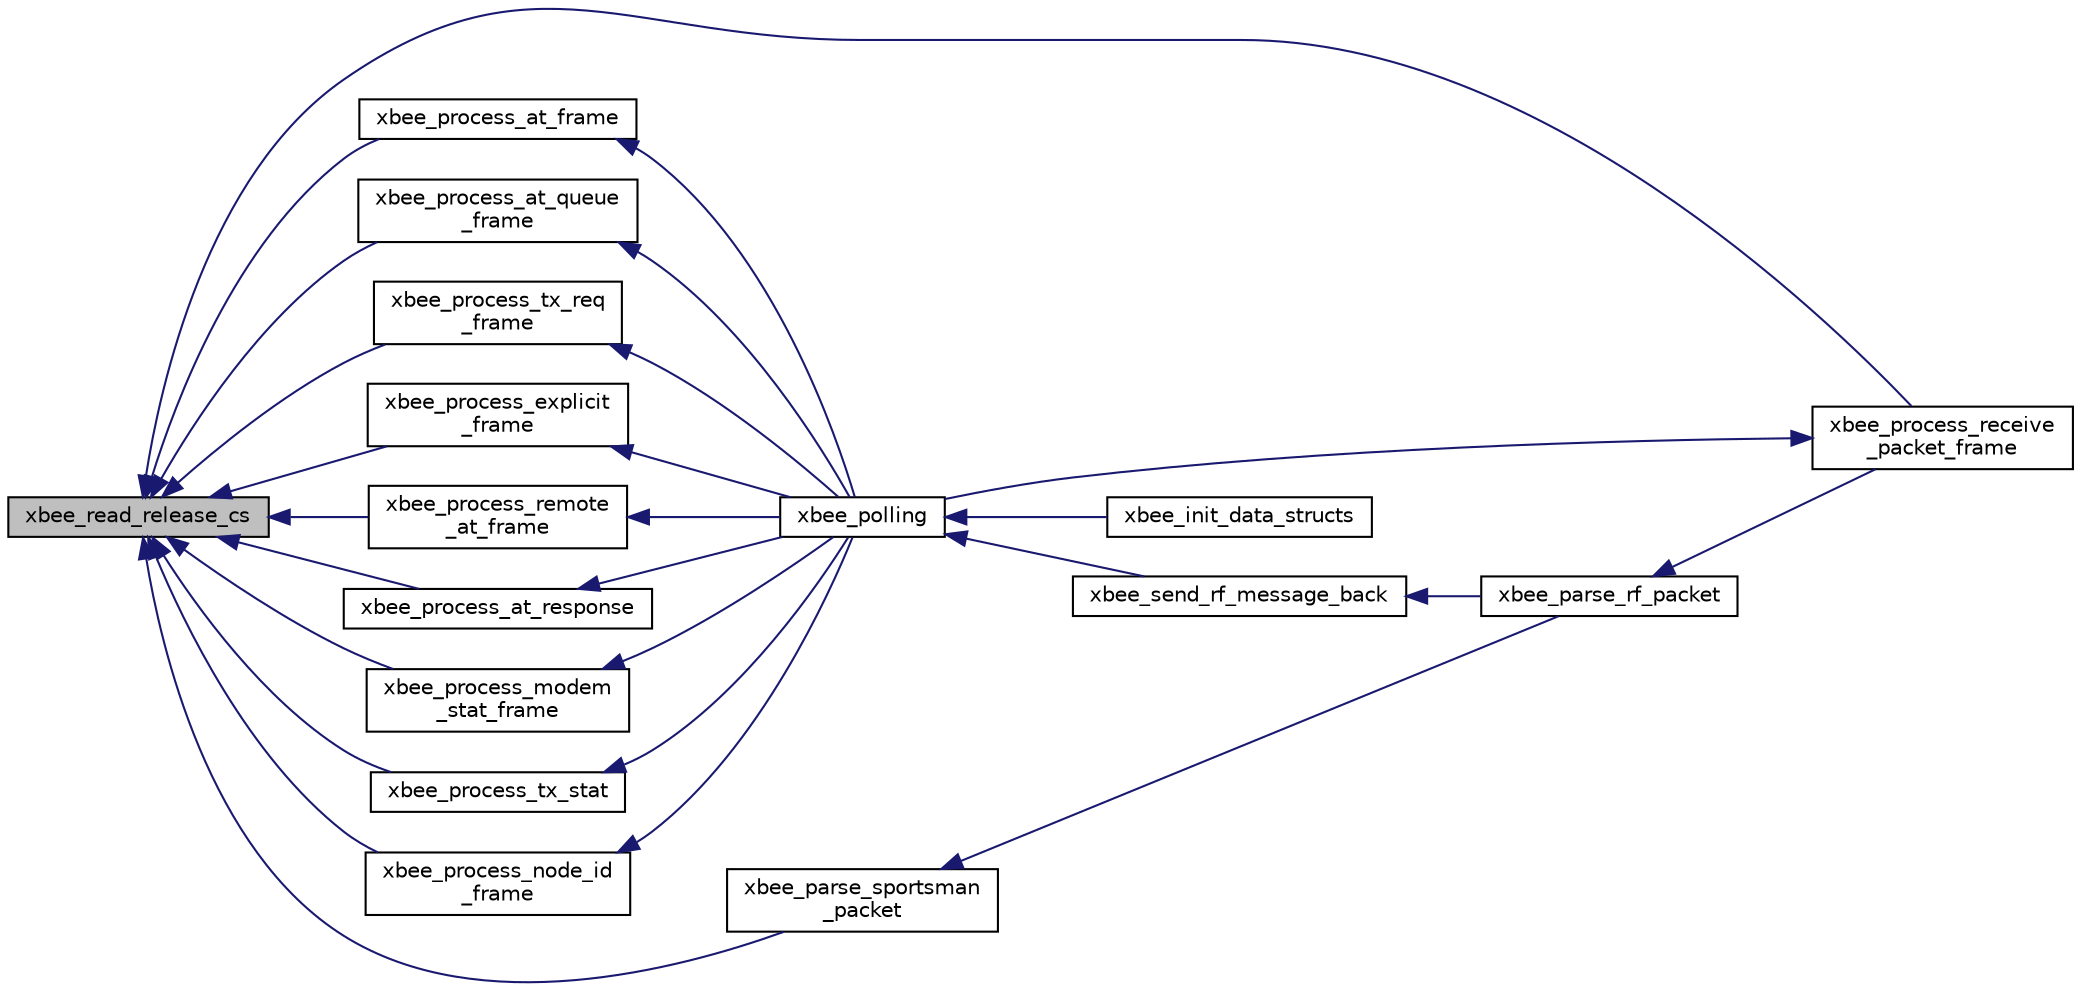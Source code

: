 digraph "xbee_read_release_cs"
{
  edge [fontname="Helvetica",fontsize="10",labelfontname="Helvetica",labelfontsize="10"];
  node [fontname="Helvetica",fontsize="10",shape=record];
  rankdir="LR";
  Node1 [label="xbee_read_release_cs",height=0.2,width=0.4,color="black", fillcolor="grey75", style="filled", fontcolor="black"];
  Node1 -> Node2 [dir="back",color="midnightblue",fontsize="10",style="solid",fontname="Helvetica"];
  Node2 [label="xbee_process_at_frame",height=0.2,width=0.4,color="black", fillcolor="white", style="filled",URL="$group___x_b_e_e.html#ga4d1f88b1a58dde336a188386f035370e"];
  Node2 -> Node3 [dir="back",color="midnightblue",fontsize="10",style="solid",fontname="Helvetica"];
  Node3 [label="xbee_polling",height=0.2,width=0.4,color="black", fillcolor="white", style="filled",URL="$group___x_b_e_e.html#ga341983a0050640556d238b8e13481cf1",tooltip="Poll and parse data from spi. "];
  Node3 -> Node4 [dir="back",color="midnightblue",fontsize="10",style="solid",fontname="Helvetica"];
  Node4 [label="xbee_init_data_structs",height=0.2,width=0.4,color="black", fillcolor="white", style="filled",URL="$group___x_b_e_e.html#ga6866cb3a7a3705647d65bf4395ebf99e",tooltip="Initialization of remote devices structs. "];
  Node3 -> Node5 [dir="back",color="midnightblue",fontsize="10",style="solid",fontname="Helvetica"];
  Node5 [label="xbee_send_rf_message_back",height=0.2,width=0.4,color="black", fillcolor="white", style="filled",URL="$group___x_b_e_e.html#ga917c69ae653e731d1e05402c6eed63f4",tooltip="Debug - return data back. "];
  Node5 -> Node6 [dir="back",color="midnightblue",fontsize="10",style="solid",fontname="Helvetica"];
  Node6 [label="xbee_parse_rf_packet",height=0.2,width=0.4,color="black", fillcolor="white", style="filled",URL="$group___x_b_e_e.html#ga0b878255a5cf56364a31fb8999724a17",tooltip="Parse incoming message. "];
  Node6 -> Node7 [dir="back",color="midnightblue",fontsize="10",style="solid",fontname="Helvetica"];
  Node7 [label="xbee_process_receive\l_packet_frame",height=0.2,width=0.4,color="black", fillcolor="white", style="filled",URL="$group___x_b_e_e.html#gaf5bbf8926649923f15e540bc9117c5e0",tooltip="Reads all data from Xbee via SPI. "];
  Node7 -> Node3 [dir="back",color="midnightblue",fontsize="10",style="solid",fontname="Helvetica"];
  Node1 -> Node8 [dir="back",color="midnightblue",fontsize="10",style="solid",fontname="Helvetica"];
  Node8 [label="xbee_process_at_queue\l_frame",height=0.2,width=0.4,color="black", fillcolor="white", style="filled",URL="$group___x_b_e_e.html#gae2d50e9734ede27f7b54bce93b0bb5db"];
  Node8 -> Node3 [dir="back",color="midnightblue",fontsize="10",style="solid",fontname="Helvetica"];
  Node1 -> Node9 [dir="back",color="midnightblue",fontsize="10",style="solid",fontname="Helvetica"];
  Node9 [label="xbee_process_tx_req\l_frame",height=0.2,width=0.4,color="black", fillcolor="white", style="filled",URL="$group___x_b_e_e.html#ga7a875bfa2bfe583a92d42906f72aef9a"];
  Node9 -> Node3 [dir="back",color="midnightblue",fontsize="10",style="solid",fontname="Helvetica"];
  Node1 -> Node10 [dir="back",color="midnightblue",fontsize="10",style="solid",fontname="Helvetica"];
  Node10 [label="xbee_process_explicit\l_frame",height=0.2,width=0.4,color="black", fillcolor="white", style="filled",URL="$group___x_b_e_e.html#ga919ab0aafbef27087257c6e4c8046dec"];
  Node10 -> Node3 [dir="back",color="midnightblue",fontsize="10",style="solid",fontname="Helvetica"];
  Node1 -> Node11 [dir="back",color="midnightblue",fontsize="10",style="solid",fontname="Helvetica"];
  Node11 [label="xbee_process_remote\l_at_frame",height=0.2,width=0.4,color="black", fillcolor="white", style="filled",URL="$group___x_b_e_e.html#ga9207781d66b2ca5ab730e1957800e8bc"];
  Node11 -> Node3 [dir="back",color="midnightblue",fontsize="10",style="solid",fontname="Helvetica"];
  Node1 -> Node12 [dir="back",color="midnightblue",fontsize="10",style="solid",fontname="Helvetica"];
  Node12 [label="xbee_process_at_response",height=0.2,width=0.4,color="black", fillcolor="white", style="filled",URL="$group___x_b_e_e.html#ga1791b581c0cef2506ebb76b100ff0ac0"];
  Node12 -> Node3 [dir="back",color="midnightblue",fontsize="10",style="solid",fontname="Helvetica"];
  Node1 -> Node13 [dir="back",color="midnightblue",fontsize="10",style="solid",fontname="Helvetica"];
  Node13 [label="xbee_process_modem\l_stat_frame",height=0.2,width=0.4,color="black", fillcolor="white", style="filled",URL="$group___x_b_e_e.html#gae4d681ec824990ffec24ca915be4d8a7"];
  Node13 -> Node3 [dir="back",color="midnightblue",fontsize="10",style="solid",fontname="Helvetica"];
  Node1 -> Node14 [dir="back",color="midnightblue",fontsize="10",style="solid",fontname="Helvetica"];
  Node14 [label="xbee_process_tx_stat",height=0.2,width=0.4,color="black", fillcolor="white", style="filled",URL="$group___x_b_e_e.html#ga7493166f703a3b1b956e7d9e48383410"];
  Node14 -> Node3 [dir="back",color="midnightblue",fontsize="10",style="solid",fontname="Helvetica"];
  Node1 -> Node7 [dir="back",color="midnightblue",fontsize="10",style="solid",fontname="Helvetica"];
  Node1 -> Node15 [dir="back",color="midnightblue",fontsize="10",style="solid",fontname="Helvetica"];
  Node15 [label="xbee_parse_sportsman\l_packet",height=0.2,width=0.4,color="black", fillcolor="white", style="filled",URL="$group___x_b_e_e.html#ga536b743d1649225664a9ba8deb1d3ca3",tooltip="Copy data from received packet to sportsman struct. "];
  Node15 -> Node6 [dir="back",color="midnightblue",fontsize="10",style="solid",fontname="Helvetica"];
  Node1 -> Node16 [dir="back",color="midnightblue",fontsize="10",style="solid",fontname="Helvetica"];
  Node16 [label="xbee_process_node_id\l_frame",height=0.2,width=0.4,color="black", fillcolor="white", style="filled",URL="$group___x_b_e_e.html#ga603d370aa284c0d00ff866b7ae45b889",tooltip="Indication if broadcast message. "];
  Node16 -> Node3 [dir="back",color="midnightblue",fontsize="10",style="solid",fontname="Helvetica"];
}

